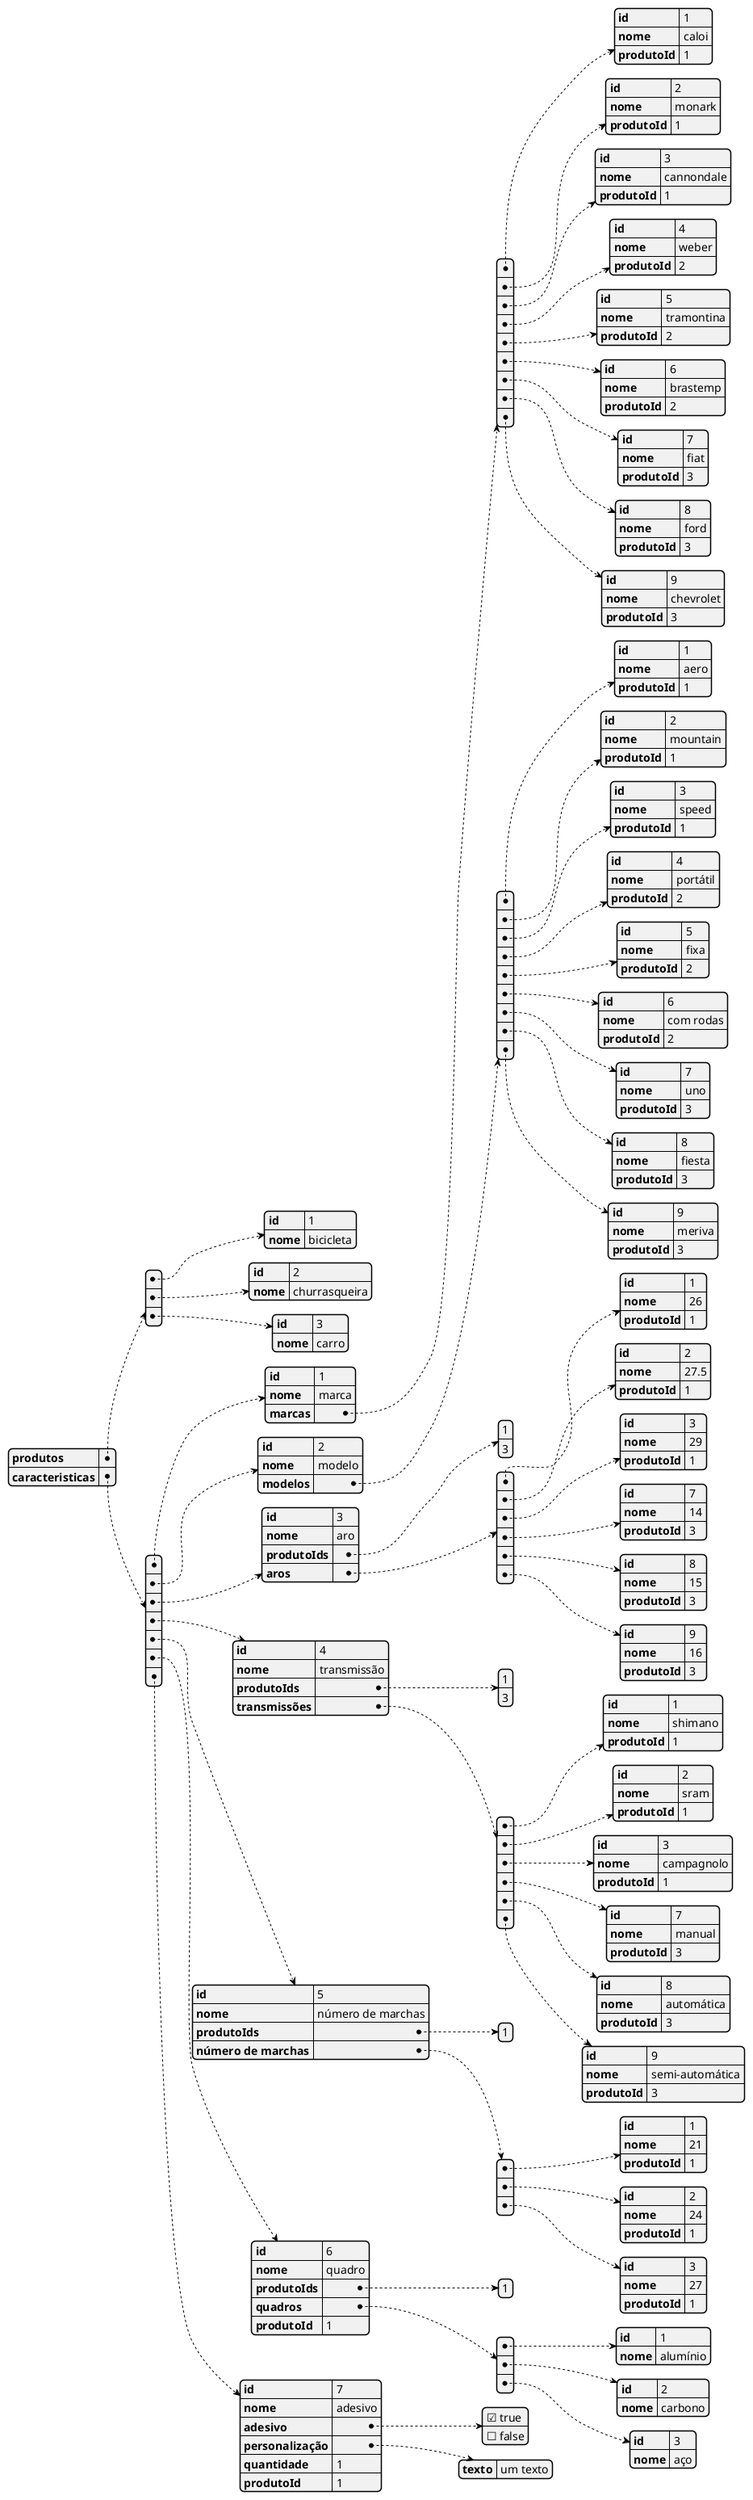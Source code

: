@startjson

{
'array de produtos com id de string e nome de string.
'	"produto": 1,
	"produtos": [
		{
			"id": "1",
			"nome": "bicicleta"
		},
		{
			"id": "2",
			"nome": "churrasqueira"
		},
		{
			"id": "3",
			"nome": "carro"
		}
	],
'array de características do produto com id de string e nome de string e relacionados com produtoId dos produtos.
	"caracteristicas": [
		{
			"id": "1",
			"nome": "marca",
			"marcas": [
				{
					"id": "1",
					"nome": "caloi",
					"produtoId": "1"
				},
				{
					"id": "2",
					"nome": "monark",
					"produtoId": "1"
				},
				{
					"id": "3",
					"nome": "cannondale",
					"produtoId": "1"
				},
				' marcas de churrasqueira
				{
					"id": "4",
					"nome": "weber",
					"produtoId": "2"
				},
				{
					"id": "5",
					"nome": "tramontina",
					"produtoId": "2"
				},
				{
					"id": "6",
					"nome": "brastemp",
					"produtoId": "2"
				},
				' marcas de carro
				{
					"id": "7",
					"nome": "fiat",
					"produtoId": "3"
				},
				{
					"id": "8",
					"nome": "ford",
					"produtoId": "3"
				},
				{
					"id": "9",
					"nome": "chevrolet",
					"produtoId": "3"
				}
			]
		},
		{
			"id": "2",
			"nome": "modelo",
			"modelos": [
				{
					"id": "1",
					"nome": "aero",
					"produtoId": "1"
				},
				{
					"id": "2",
					"nome": "mountain",
					"produtoId": "1"
				},
				{
					"id": "3",
					"nome": "speed",
					"produtoId": "1"
				},
				' modelos de churrasqueira
				{
					"id": "4",
					"nome": "portátil",
					"produtoId": "2"
				},
				{
					"id": "5",
					"nome": "fixa",
					"produtoId": "2"
				},
				{
					"id": "6",
					"nome": "com rodas",
					"produtoId": "2"
				},
				' modelos de carro
				{
					"id": "7",
					"nome": "uno",
					"produtoId": "3"
				},
				{
					"id": "8",
					"nome": "fiesta",
					"produtoId": "3"
				},
				{
					"id": "9",
					"nome": "meriva",
					"produtoId": "3"
				}
			]
		},
		{
			"id": "3",
			"nome": "aro",
			"produtoIds": ["1", "3"],
			"aros": [
				{
					"id": "1",
					"nome": "26",
					"produtoId": "1"
				},
				{
					"id": "2",
					"nome": "27.5",
					"produtoId": "1"
				},
				{
					"id": "3",
					"nome": "29",
					"produtoId": "1"
				},
				' aros de carro
				{
					"id": "7",
					"nome": "14",
					"produtoId": "3"
				},
				{
					"id": "8",
					"nome": "15",
					"produtoId": "3"
				},
				{
					"id": "9",
					"nome": "16",
					"produtoId": "3"
				}
			]
		},
		{
			"id": "4",
			"nome": "transmissão",
			"produtoIds": ["1", "3"],
			"transmissões": [
				{
					"id": "1",
					"nome": "shimano",
					"produtoId": "1"
				},
				{
					"id": "2",
					"nome": "sram",
					"produtoId": "1"
				},
				{
					"id": "3",
					"nome": "campagnolo",
					"produtoId": "1"
				},
				' transmissões de carro
				{
					"id": "7",
					"nome": "manual",
					"produtoId": "3"
				},
				{
					"id": "8",
					"nome": "automática",
					"produtoId": "3"
				},
				{
					"id": "9",
					"nome": "semi-automática",
					"produtoId": "3"
				}
			]
		},
		{
			"id": "5",
			"nome": "número de marchas",
			"produtoIds": ["1"],
			"número de marchas": [
				{
					"id": "1",
					"nome": "21",
					"produtoId": "1"
				},
				{
					"id": "2",
					"nome": "24",
					"produtoId": "1"
				},
				{
					"id": "3",
					"nome": "27",
					"produtoId": "1"
				}
			]
		},
		{
			"id": "6",
			"nome": "quadro",
			"produtoIds": ["1"],
			"quadros": [
				{
					"id": "1",
					"nome": "alumínio"
				},
				{
					"id": "2",
					"nome": "carbono"
				},
				{
					"id": "3",
					"nome": "aço"
				}
			],
			"produtoId": "1"
		},
		{
			"id": "7",
			"nome": "adesivo",
			"adesivo": [true, false],
			"personalização": {
				"texto": "um texto"
			},
			"quantidade": 1,
			"produtoId": "1"
		}
	]
}


@endjson
